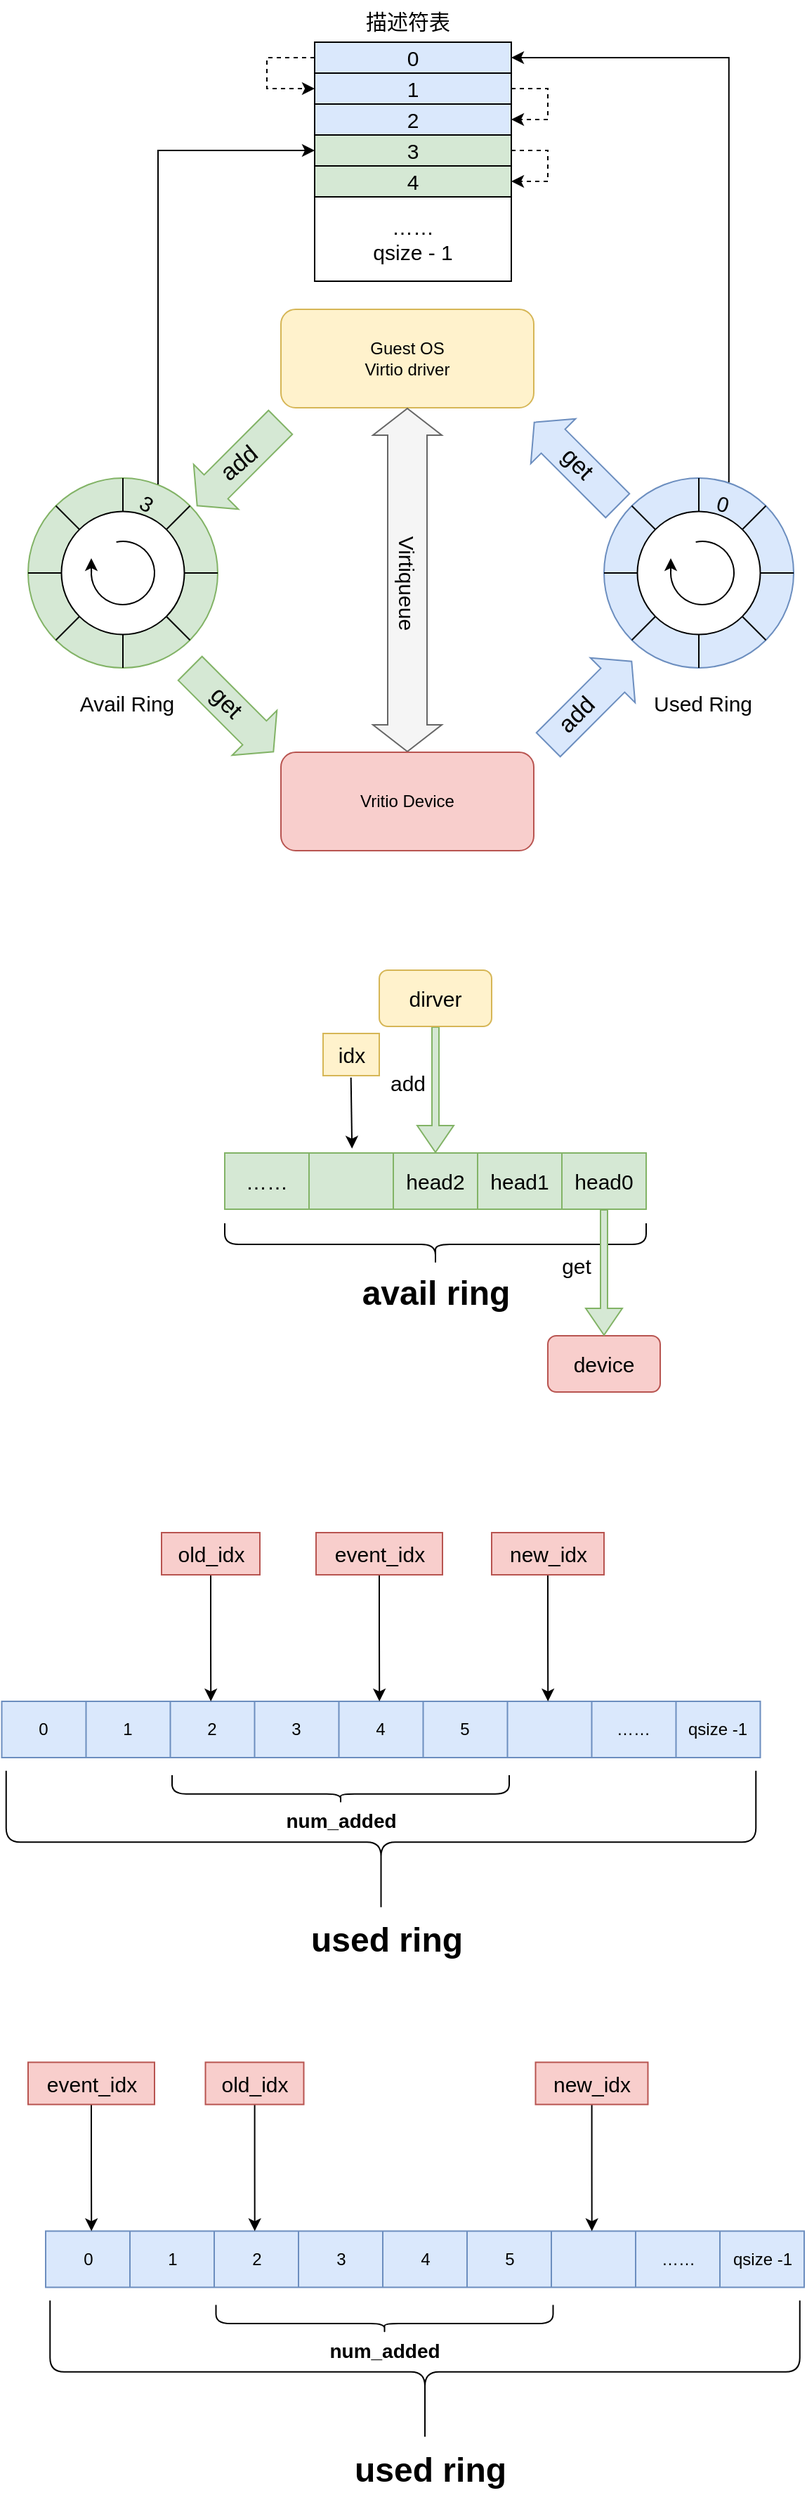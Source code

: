 <mxfile version="20.5.1" type="github">
  <diagram id="mLBqkB2ChwaHw_8gPhbc" name="第 1 页">
    <mxGraphModel dx="1078" dy="566" grid="1" gridSize="10" guides="1" tooltips="1" connect="1" arrows="1" fold="1" page="0" pageScale="1" pageWidth="827" pageHeight="1169" math="0" shadow="0">
      <root>
        <mxCell id="0" />
        <mxCell id="1" parent="0" />
        <mxCell id="fm5rg67f0QVLAu_p31AU-152" value="" style="shape=curlyBracket;whiteSpace=wrap;html=1;rounded=1;labelBackgroundColor=none;labelBorderColor=none;strokeColor=#000000;strokeWidth=1;fontSize=15;fontColor=default;fillColor=none;rotation=-90;size=0.5;" parent="1" vertex="1">
          <mxGeometry x="345" y="785" width="30" height="300" as="geometry" />
        </mxCell>
        <mxCell id="fm5rg67f0QVLAu_p31AU-139" value="" style="shape=flexArrow;endArrow=classic;html=1;rounded=0;fontSize=15;width=5;fillColor=#d5e8d4;strokeColor=#82b366;startArrow=none;exitX=0.5;exitY=1;exitDx=0;exitDy=0;" parent="1" source="fm5rg67f0QVLAu_p31AU-138" target="fm5rg67f0QVLAu_p31AU-132" edge="1">
          <mxGeometry width="50" height="50" relative="1" as="geometry">
            <mxPoint x="370" y="790" as="sourcePoint" />
            <mxPoint x="319.58" y="840" as="targetPoint" />
          </mxGeometry>
        </mxCell>
        <mxCell id="fm5rg67f0QVLAu_p31AU-147" value="add" style="edgeLabel;html=1;align=center;verticalAlign=middle;resizable=0;points=[];fontSize=15;fontColor=default;labelBackgroundColor=none;" parent="fm5rg67f0QVLAu_p31AU-139" vertex="1" connectable="0">
          <mxGeometry x="-0.205" y="5" relative="1" as="geometry">
            <mxPoint x="-25" y="4" as="offset" />
          </mxGeometry>
        </mxCell>
        <mxCell id="fm5rg67f0QVLAu_p31AU-2" value="Guest OS&lt;br&gt;Virtio driver" style="rounded=1;whiteSpace=wrap;html=1;fillColor=#fff2cc;strokeColor=#d6b656;" parent="1" vertex="1">
          <mxGeometry x="250" y="270" width="180" height="70" as="geometry" />
        </mxCell>
        <mxCell id="fm5rg67f0QVLAu_p31AU-3" value="" style="shape=flexArrow;endArrow=classic;startArrow=classic;html=1;rounded=0;entryX=0.5;entryY=1;entryDx=0;entryDy=0;width=28;fillColor=#f5f5f5;strokeColor=#666666;exitX=0.5;exitY=0;exitDx=0;exitDy=0;" parent="1" source="fm5rg67f0QVLAu_p31AU-4" target="fm5rg67f0QVLAu_p31AU-2" edge="1">
          <mxGeometry width="100" height="100" relative="1" as="geometry">
            <mxPoint x="340" y="580" as="sourcePoint" />
            <mxPoint x="340" y="360" as="targetPoint" />
          </mxGeometry>
        </mxCell>
        <mxCell id="fm5rg67f0QVLAu_p31AU-12" value="Virtiqueue" style="edgeLabel;html=1;align=center;verticalAlign=middle;resizable=0;points=[];fontSize=15;rotation=90;labelBackgroundColor=none;" parent="fm5rg67f0QVLAu_p31AU-3" vertex="1" connectable="0">
          <mxGeometry x="0.379" y="4" relative="1" as="geometry">
            <mxPoint x="4" y="48" as="offset" />
          </mxGeometry>
        </mxCell>
        <mxCell id="fm5rg67f0QVLAu_p31AU-4" value="Vritio Device" style="rounded=1;whiteSpace=wrap;html=1;fillColor=#f8cecc;strokeColor=#b85450;" parent="1" vertex="1">
          <mxGeometry x="250" y="585" width="180" height="70" as="geometry" />
        </mxCell>
        <mxCell id="fm5rg67f0QVLAu_p31AU-27" value="" style="ellipse;whiteSpace=wrap;html=1;aspect=fixed;fontSize=15;fillColor=#d5e8d4;strokeColor=#82b366;" parent="1" vertex="1">
          <mxGeometry x="70" y="390" width="135" height="135" as="geometry" />
        </mxCell>
        <mxCell id="fm5rg67f0QVLAu_p31AU-40" value="……&lt;br&gt;qsize - 1" style="rounded=0;whiteSpace=wrap;html=1;fontSize=15;" parent="1" vertex="1">
          <mxGeometry x="274" y="190" width="140" height="60" as="geometry" />
        </mxCell>
        <mxCell id="fm5rg67f0QVLAu_p31AU-41" value="描述符表" style="text;html=1;align=center;verticalAlign=middle;resizable=0;points=[];autosize=1;strokeColor=none;fillColor=none;fontSize=15;" parent="1" vertex="1">
          <mxGeometry x="300" y="50" width="80" height="30" as="geometry" />
        </mxCell>
        <mxCell id="fm5rg67f0QVLAu_p31AU-44" value="Avail Ring" style="text;html=1;align=center;verticalAlign=middle;resizable=0;points=[];autosize=1;strokeColor=none;fillColor=none;fontSize=15;" parent="1" vertex="1">
          <mxGeometry x="95" y="535" width="90" height="30" as="geometry" />
        </mxCell>
        <mxCell id="fm5rg67f0QVLAu_p31AU-47" value="Used Ring" style="text;html=1;align=center;verticalAlign=middle;resizable=0;points=[];autosize=1;strokeColor=none;fillColor=none;fontSize=15;" parent="1" vertex="1">
          <mxGeometry x="505" y="535" width="90" height="30" as="geometry" />
        </mxCell>
        <mxCell id="fm5rg67f0QVLAu_p31AU-48" value="" style="shape=flexArrow;endArrow=classic;html=1;rounded=0;fontSize=15;width=24;fillColor=#d5e8d4;strokeColor=#82b366;" parent="1" edge="1">
          <mxGeometry width="50" height="50" relative="1" as="geometry">
            <mxPoint x="250" y="350" as="sourcePoint" />
            <mxPoint x="190" y="410" as="targetPoint" />
          </mxGeometry>
        </mxCell>
        <mxCell id="fm5rg67f0QVLAu_p31AU-51" value="add" style="edgeLabel;html=1;align=center;verticalAlign=middle;resizable=0;points=[];fontSize=17;rotation=-40;labelBackgroundColor=none;" parent="fm5rg67f0QVLAu_p31AU-48" vertex="1" connectable="0">
          <mxGeometry x="-0.3" y="4" relative="1" as="geometry">
            <mxPoint x="-12" y="6" as="offset" />
          </mxGeometry>
        </mxCell>
        <mxCell id="fm5rg67f0QVLAu_p31AU-54" value="" style="shape=flexArrow;endArrow=classic;html=1;rounded=0;fontSize=15;width=24;fillColor=#dae8fc;strokeColor=#6c8ebf;" parent="1" edge="1">
          <mxGeometry width="50" height="50" relative="1" as="geometry">
            <mxPoint x="490" y="410" as="sourcePoint" />
            <mxPoint x="430" y="350" as="targetPoint" />
          </mxGeometry>
        </mxCell>
        <mxCell id="fm5rg67f0QVLAu_p31AU-61" value="get" style="edgeLabel;html=1;align=center;verticalAlign=middle;resizable=0;points=[];fontSize=17;rotation=45;labelBackgroundColor=none;" parent="fm5rg67f0QVLAu_p31AU-54" vertex="1" connectable="0">
          <mxGeometry x="-0.42" y="2" relative="1" as="geometry">
            <mxPoint x="-11" y="-14" as="offset" />
          </mxGeometry>
        </mxCell>
        <mxCell id="fm5rg67f0QVLAu_p31AU-56" value="" style="shape=flexArrow;endArrow=classic;html=1;rounded=0;fontSize=15;width=24;fillColor=#d5e8d4;strokeColor=#82b366;" parent="1" edge="1">
          <mxGeometry width="50" height="50" relative="1" as="geometry">
            <mxPoint x="185" y="525" as="sourcePoint" />
            <mxPoint x="245" y="585" as="targetPoint" />
          </mxGeometry>
        </mxCell>
        <mxCell id="fm5rg67f0QVLAu_p31AU-59" value="get" style="edgeLabel;html=1;align=center;verticalAlign=middle;resizable=0;points=[];fontSize=17;rotation=45;labelBackgroundColor=none;" parent="fm5rg67f0QVLAu_p31AU-56" vertex="1" connectable="0">
          <mxGeometry x="-0.094" y="3" relative="1" as="geometry">
            <mxPoint x="-4" as="offset" />
          </mxGeometry>
        </mxCell>
        <mxCell id="fm5rg67f0QVLAu_p31AU-57" value="" style="shape=flexArrow;endArrow=classic;html=1;rounded=0;fontSize=15;width=24;fillColor=#dae8fc;strokeColor=#6c8ebf;" parent="1" edge="1">
          <mxGeometry width="50" height="50" relative="1" as="geometry">
            <mxPoint x="440" y="580" as="sourcePoint" />
            <mxPoint x="500" y="520" as="targetPoint" />
          </mxGeometry>
        </mxCell>
        <mxCell id="fm5rg67f0QVLAu_p31AU-60" value="add" style="edgeLabel;html=1;align=center;verticalAlign=middle;resizable=0;points=[];fontSize=17;rotation=-45;labelBackgroundColor=none;" parent="fm5rg67f0QVLAu_p31AU-57" vertex="1" connectable="0">
          <mxGeometry x="-0.239" y="5" relative="1" as="geometry">
            <mxPoint x="1" y="6" as="offset" />
          </mxGeometry>
        </mxCell>
        <mxCell id="fm5rg67f0QVLAu_p31AU-64" value="" style="endArrow=none;html=1;rounded=0;fontSize=17;entryX=1;entryY=0;entryDx=0;entryDy=0;exitX=0;exitY=1;exitDx=0;exitDy=0;" parent="1" source="fm5rg67f0QVLAu_p31AU-27" target="fm5rg67f0QVLAu_p31AU-27" edge="1">
          <mxGeometry width="50" height="50" relative="1" as="geometry">
            <mxPoint x="110" y="480" as="sourcePoint" />
            <mxPoint x="160" y="430" as="targetPoint" />
          </mxGeometry>
        </mxCell>
        <mxCell id="fm5rg67f0QVLAu_p31AU-67" value="" style="endArrow=none;html=1;rounded=0;fontSize=17;entryX=0;entryY=0;entryDx=0;entryDy=0;exitX=1;exitY=1;exitDx=0;exitDy=0;" parent="1" edge="1">
          <mxGeometry width="50" height="50" relative="1" as="geometry">
            <mxPoint x="185.23" y="505.23" as="sourcePoint" />
            <mxPoint x="89.77" y="409.77" as="targetPoint" />
          </mxGeometry>
        </mxCell>
        <mxCell id="fm5rg67f0QVLAu_p31AU-68" value="" style="endArrow=none;html=1;rounded=0;fontSize=17;entryX=0.5;entryY=0;entryDx=0;entryDy=0;exitX=0.5;exitY=1;exitDx=0;exitDy=0;" parent="1" source="fm5rg67f0QVLAu_p31AU-27" target="fm5rg67f0QVLAu_p31AU-27" edge="1">
          <mxGeometry width="50" height="50" relative="1" as="geometry">
            <mxPoint x="195.23" y="515.23" as="sourcePoint" />
            <mxPoint x="99.77" y="419.77" as="targetPoint" />
          </mxGeometry>
        </mxCell>
        <mxCell id="fm5rg67f0QVLAu_p31AU-69" value="" style="endArrow=none;html=1;rounded=0;fontSize=17;entryX=0;entryY=0.5;entryDx=0;entryDy=0;exitX=1;exitY=0.5;exitDx=0;exitDy=0;" parent="1" source="fm5rg67f0QVLAu_p31AU-27" target="fm5rg67f0QVLAu_p31AU-27" edge="1">
          <mxGeometry width="50" height="50" relative="1" as="geometry">
            <mxPoint x="205.23" y="525.23" as="sourcePoint" />
            <mxPoint x="109.77" y="429.77" as="targetPoint" />
          </mxGeometry>
        </mxCell>
        <mxCell id="fm5rg67f0QVLAu_p31AU-42" value="" style="ellipse;whiteSpace=wrap;html=1;aspect=fixed;fontSize=15;fillColor=#FFFFFF;" parent="1" vertex="1">
          <mxGeometry x="93.75" y="413.75" width="87.5" height="87.5" as="geometry" />
        </mxCell>
        <mxCell id="fm5rg67f0QVLAu_p31AU-78" value="" style="ellipse;whiteSpace=wrap;html=1;aspect=fixed;fontSize=15;fillColor=#dae8fc;strokeColor=#6c8ebf;" parent="1" vertex="1">
          <mxGeometry x="480" y="390" width="135" height="135" as="geometry" />
        </mxCell>
        <mxCell id="fm5rg67f0QVLAu_p31AU-79" value="" style="endArrow=none;html=1;rounded=0;fontSize=17;entryX=1;entryY=0;entryDx=0;entryDy=0;exitX=0;exitY=1;exitDx=0;exitDy=0;" parent="1" source="fm5rg67f0QVLAu_p31AU-78" target="fm5rg67f0QVLAu_p31AU-78" edge="1">
          <mxGeometry width="50" height="50" relative="1" as="geometry">
            <mxPoint x="520" y="480" as="sourcePoint" />
            <mxPoint x="570" y="430" as="targetPoint" />
          </mxGeometry>
        </mxCell>
        <mxCell id="fm5rg67f0QVLAu_p31AU-80" value="" style="endArrow=none;html=1;rounded=0;fontSize=17;entryX=0;entryY=0;entryDx=0;entryDy=0;exitX=1;exitY=1;exitDx=0;exitDy=0;" parent="1" edge="1">
          <mxGeometry width="50" height="50" relative="1" as="geometry">
            <mxPoint x="595.23" y="505.23" as="sourcePoint" />
            <mxPoint x="499.77" y="409.77" as="targetPoint" />
          </mxGeometry>
        </mxCell>
        <mxCell id="fm5rg67f0QVLAu_p31AU-81" value="" style="endArrow=none;html=1;rounded=0;fontSize=17;entryX=0.5;entryY=0;entryDx=0;entryDy=0;exitX=0.5;exitY=1;exitDx=0;exitDy=0;" parent="1" source="fm5rg67f0QVLAu_p31AU-78" target="fm5rg67f0QVLAu_p31AU-78" edge="1">
          <mxGeometry width="50" height="50" relative="1" as="geometry">
            <mxPoint x="605.23" y="515.23" as="sourcePoint" />
            <mxPoint x="509.77" y="419.77" as="targetPoint" />
          </mxGeometry>
        </mxCell>
        <mxCell id="fm5rg67f0QVLAu_p31AU-82" value="" style="endArrow=none;html=1;rounded=0;fontSize=17;entryX=0;entryY=0.5;entryDx=0;entryDy=0;exitX=1;exitY=0.5;exitDx=0;exitDy=0;" parent="1" source="fm5rg67f0QVLAu_p31AU-78" target="fm5rg67f0QVLAu_p31AU-78" edge="1">
          <mxGeometry width="50" height="50" relative="1" as="geometry">
            <mxPoint x="615.23" y="525.23" as="sourcePoint" />
            <mxPoint x="519.77" y="429.77" as="targetPoint" />
          </mxGeometry>
        </mxCell>
        <mxCell id="fm5rg67f0QVLAu_p31AU-83" value="" style="ellipse;whiteSpace=wrap;html=1;aspect=fixed;fontSize=15;fillColor=#FFFFFF;" parent="1" vertex="1">
          <mxGeometry x="512.5" y="422.5" width="70" height="70" as="geometry" />
        </mxCell>
        <mxCell id="fm5rg67f0QVLAu_p31AU-88" style="edgeStyle=orthogonalEdgeStyle;rounded=0;orthogonalLoop=1;jettySize=auto;html=1;exitX=0.5;exitY=0;exitDx=0;exitDy=0;entryX=0;entryY=0.5;entryDx=0;entryDy=0;strokeColor=#000000;fontSize=15;" parent="1" source="fm5rg67f0QVLAu_p31AU-84" target="fm5rg67f0QVLAu_p31AU-36" edge="1">
          <mxGeometry relative="1" as="geometry" />
        </mxCell>
        <mxCell id="fm5rg67f0QVLAu_p31AU-84" value="3" style="text;html=1;strokeColor=none;fillColor=none;align=center;verticalAlign=middle;whiteSpace=wrap;rounded=0;strokeWidth=2;fontSize=15;rotation=30;" parent="1" vertex="1">
          <mxGeometry x="125" y="392.5" width="60" height="30" as="geometry" />
        </mxCell>
        <mxCell id="fm5rg67f0QVLAu_p31AU-90" style="edgeStyle=orthogonalEdgeStyle;rounded=0;orthogonalLoop=1;jettySize=auto;html=1;exitX=0.5;exitY=0;exitDx=0;exitDy=0;entryX=1;entryY=0.5;entryDx=0;entryDy=0;strokeColor=#000000;fontSize=15;" parent="1" source="fm5rg67f0QVLAu_p31AU-89" target="fm5rg67f0QVLAu_p31AU-30" edge="1">
          <mxGeometry relative="1" as="geometry" />
        </mxCell>
        <mxCell id="fm5rg67f0QVLAu_p31AU-89" value="0" style="text;html=1;strokeColor=none;fillColor=none;align=center;verticalAlign=middle;whiteSpace=wrap;rounded=0;strokeWidth=2;fontSize=15;rotation=15;" parent="1" vertex="1">
          <mxGeometry x="535" y="392.5" width="60" height="30" as="geometry" />
        </mxCell>
        <mxCell id="fm5rg67f0QVLAu_p31AU-29" value="" style="shape=table;startSize=0;container=1;collapsible=0;childLayout=tableLayout;fontSize=15;" parent="1" vertex="1">
          <mxGeometry x="274" y="80" width="140" height="110" as="geometry" />
        </mxCell>
        <mxCell id="fm5rg67f0QVLAu_p31AU-30" value="" style="shape=tableRow;horizontal=0;startSize=0;swimlaneHead=0;swimlaneBody=0;top=0;left=0;bottom=0;right=0;collapsible=0;dropTarget=0;fillColor=none;points=[[0,0.5],[1,0.5]];portConstraint=eastwest;fontSize=15;" parent="fm5rg67f0QVLAu_p31AU-29" vertex="1">
          <mxGeometry width="140" height="22" as="geometry" />
        </mxCell>
        <mxCell id="fm5rg67f0QVLAu_p31AU-31" value="0" style="shape=partialRectangle;html=1;whiteSpace=wrap;connectable=0;overflow=hidden;fillColor=#dae8fc;top=0;left=0;bottom=0;right=0;pointerEvents=1;fontSize=15;strokeColor=#6c8ebf;" parent="fm5rg67f0QVLAu_p31AU-30" vertex="1">
          <mxGeometry width="140" height="22" as="geometry">
            <mxRectangle width="140" height="22" as="alternateBounds" />
          </mxGeometry>
        </mxCell>
        <mxCell id="fm5rg67f0QVLAu_p31AU-32" value="" style="shape=tableRow;horizontal=0;startSize=0;swimlaneHead=0;swimlaneBody=0;top=0;left=0;bottom=0;right=0;collapsible=0;dropTarget=0;fillColor=none;points=[[0,0.5],[1,0.5]];portConstraint=eastwest;fontSize=15;" parent="fm5rg67f0QVLAu_p31AU-29" vertex="1">
          <mxGeometry y="22" width="140" height="22" as="geometry" />
        </mxCell>
        <mxCell id="fm5rg67f0QVLAu_p31AU-33" value="1" style="shape=partialRectangle;html=1;whiteSpace=wrap;connectable=0;overflow=hidden;fillColor=#dae8fc;top=0;left=0;bottom=0;right=0;pointerEvents=1;fontSize=15;strokeColor=#6c8ebf;" parent="fm5rg67f0QVLAu_p31AU-32" vertex="1">
          <mxGeometry width="140" height="22" as="geometry">
            <mxRectangle width="140" height="22" as="alternateBounds" />
          </mxGeometry>
        </mxCell>
        <mxCell id="fm5rg67f0QVLAu_p31AU-34" value="" style="shape=tableRow;horizontal=0;startSize=0;swimlaneHead=0;swimlaneBody=0;top=0;left=0;bottom=0;right=0;collapsible=0;dropTarget=0;fillColor=none;points=[[0,0.5],[1,0.5]];portConstraint=eastwest;fontSize=15;" parent="fm5rg67f0QVLAu_p31AU-29" vertex="1">
          <mxGeometry y="44" width="140" height="22" as="geometry" />
        </mxCell>
        <mxCell id="fm5rg67f0QVLAu_p31AU-35" value="2" style="shape=partialRectangle;html=1;whiteSpace=wrap;connectable=0;overflow=hidden;fillColor=#dae8fc;top=0;left=0;bottom=0;right=0;pointerEvents=1;fontSize=15;strokeColor=#6c8ebf;" parent="fm5rg67f0QVLAu_p31AU-34" vertex="1">
          <mxGeometry width="140" height="22" as="geometry">
            <mxRectangle width="140" height="22" as="alternateBounds" />
          </mxGeometry>
        </mxCell>
        <mxCell id="fm5rg67f0QVLAu_p31AU-36" value="" style="shape=tableRow;horizontal=0;startSize=0;swimlaneHead=0;swimlaneBody=0;top=0;left=0;bottom=0;right=0;collapsible=0;dropTarget=0;fillColor=none;points=[[0,0.5],[1,0.5]];portConstraint=eastwest;fontSize=15;" parent="fm5rg67f0QVLAu_p31AU-29" vertex="1">
          <mxGeometry y="66" width="140" height="22" as="geometry" />
        </mxCell>
        <mxCell id="fm5rg67f0QVLAu_p31AU-37" value="3" style="shape=partialRectangle;html=1;whiteSpace=wrap;connectable=0;overflow=hidden;fillColor=#d5e8d4;top=0;left=0;bottom=0;right=0;pointerEvents=1;fontSize=15;strokeColor=#82b366;" parent="fm5rg67f0QVLAu_p31AU-36" vertex="1">
          <mxGeometry width="140" height="22" as="geometry">
            <mxRectangle width="140" height="22" as="alternateBounds" />
          </mxGeometry>
        </mxCell>
        <mxCell id="fm5rg67f0QVLAu_p31AU-38" value="" style="shape=tableRow;horizontal=0;startSize=0;swimlaneHead=0;swimlaneBody=0;top=0;left=0;bottom=0;right=0;collapsible=0;dropTarget=0;fillColor=none;points=[[0,0.5],[1,0.5]];portConstraint=eastwest;fontSize=15;" parent="fm5rg67f0QVLAu_p31AU-29" vertex="1">
          <mxGeometry y="88" width="140" height="22" as="geometry" />
        </mxCell>
        <mxCell id="fm5rg67f0QVLAu_p31AU-39" value="4" style="shape=partialRectangle;html=1;whiteSpace=wrap;connectable=0;overflow=hidden;fillColor=#d5e8d4;top=0;left=0;bottom=0;right=0;pointerEvents=1;fontSize=15;strokeColor=#82b366;" parent="fm5rg67f0QVLAu_p31AU-38" vertex="1">
          <mxGeometry width="140" height="22" as="geometry">
            <mxRectangle width="140" height="22" as="alternateBounds" />
          </mxGeometry>
        </mxCell>
        <mxCell id="fm5rg67f0QVLAu_p31AU-93" value="" style="shape=table;startSize=0;container=1;collapsible=0;childLayout=tableLayout;strokeColor=#000000;strokeWidth=1;fontSize=15;fillColor=none;" parent="1" vertex="1">
          <mxGeometry x="274" y="80" width="140" height="110" as="geometry" />
        </mxCell>
        <mxCell id="fm5rg67f0QVLAu_p31AU-94" value="" style="shape=tableRow;horizontal=0;startSize=0;swimlaneHead=0;swimlaneBody=0;top=0;left=0;bottom=0;right=0;collapsible=0;dropTarget=0;fillColor=none;points=[[0,0.5],[1,0.5]];portConstraint=eastwest;strokeColor=#000000;strokeWidth=2;fontSize=15;" parent="fm5rg67f0QVLAu_p31AU-93" vertex="1">
          <mxGeometry width="140" height="22" as="geometry" />
        </mxCell>
        <mxCell id="fm5rg67f0QVLAu_p31AU-95" value="" style="shape=partialRectangle;html=1;whiteSpace=wrap;connectable=0;overflow=hidden;fillColor=none;top=0;left=0;bottom=0;right=0;pointerEvents=1;strokeColor=#000000;strokeWidth=2;fontSize=15;" parent="fm5rg67f0QVLAu_p31AU-94" vertex="1">
          <mxGeometry width="140" height="22" as="geometry">
            <mxRectangle width="140" height="22" as="alternateBounds" />
          </mxGeometry>
        </mxCell>
        <mxCell id="JFXo3j0JxizYPf4H1YMC-53" style="edgeStyle=orthogonalEdgeStyle;rounded=0;orthogonalLoop=1;jettySize=auto;html=1;exitX=1;exitY=0.5;exitDx=0;exitDy=0;entryX=1;entryY=0.5;entryDx=0;entryDy=0;fontSize=14;fontColor=#000000;dashed=1;" parent="fm5rg67f0QVLAu_p31AU-93" source="fm5rg67f0QVLAu_p31AU-96" target="fm5rg67f0QVLAu_p31AU-98" edge="1">
          <mxGeometry relative="1" as="geometry">
            <Array as="points">
              <mxPoint x="166" y="33" />
              <mxPoint x="166" y="55" />
            </Array>
          </mxGeometry>
        </mxCell>
        <mxCell id="fm5rg67f0QVLAu_p31AU-96" value="" style="shape=tableRow;horizontal=0;startSize=0;swimlaneHead=0;swimlaneBody=0;top=0;left=0;bottom=0;right=0;collapsible=0;dropTarget=0;fillColor=none;points=[[0,0.5],[1,0.5]];portConstraint=eastwest;strokeColor=#000000;strokeWidth=2;fontSize=15;" parent="fm5rg67f0QVLAu_p31AU-93" vertex="1">
          <mxGeometry y="22" width="140" height="22" as="geometry" />
        </mxCell>
        <mxCell id="fm5rg67f0QVLAu_p31AU-97" value="" style="shape=partialRectangle;html=1;whiteSpace=wrap;connectable=0;overflow=hidden;fillColor=none;top=0;left=0;bottom=0;right=0;pointerEvents=1;strokeColor=#000000;strokeWidth=2;fontSize=15;" parent="fm5rg67f0QVLAu_p31AU-96" vertex="1">
          <mxGeometry width="140" height="22" as="geometry">
            <mxRectangle width="140" height="22" as="alternateBounds" />
          </mxGeometry>
        </mxCell>
        <mxCell id="fm5rg67f0QVLAu_p31AU-98" value="" style="shape=tableRow;horizontal=0;startSize=0;swimlaneHead=0;swimlaneBody=0;top=0;left=0;bottom=0;right=0;collapsible=0;dropTarget=0;fillColor=none;points=[[0,0.5],[1,0.5]];portConstraint=eastwest;strokeColor=#000000;strokeWidth=2;fontSize=15;" parent="fm5rg67f0QVLAu_p31AU-93" vertex="1">
          <mxGeometry y="44" width="140" height="22" as="geometry" />
        </mxCell>
        <mxCell id="fm5rg67f0QVLAu_p31AU-99" value="" style="shape=partialRectangle;html=1;whiteSpace=wrap;connectable=0;overflow=hidden;fillColor=none;top=0;left=0;bottom=0;right=0;pointerEvents=1;strokeColor=#000000;strokeWidth=2;fontSize=15;" parent="fm5rg67f0QVLAu_p31AU-98" vertex="1">
          <mxGeometry width="140" height="22" as="geometry">
            <mxRectangle width="140" height="22" as="alternateBounds" />
          </mxGeometry>
        </mxCell>
        <mxCell id="JFXo3j0JxizYPf4H1YMC-55" style="edgeStyle=orthogonalEdgeStyle;rounded=0;orthogonalLoop=1;jettySize=auto;html=1;exitX=1;exitY=0.5;exitDx=0;exitDy=0;dashed=1;fontSize=14;fontColor=#000000;" parent="fm5rg67f0QVLAu_p31AU-93" source="fm5rg67f0QVLAu_p31AU-100" target="fm5rg67f0QVLAu_p31AU-102" edge="1">
          <mxGeometry relative="1" as="geometry">
            <Array as="points">
              <mxPoint x="166" y="77" />
              <mxPoint x="166" y="99" />
            </Array>
          </mxGeometry>
        </mxCell>
        <mxCell id="fm5rg67f0QVLAu_p31AU-100" value="" style="shape=tableRow;horizontal=0;startSize=0;swimlaneHead=0;swimlaneBody=0;top=0;left=0;bottom=0;right=0;collapsible=0;dropTarget=0;fillColor=none;points=[[0,0.5],[1,0.5]];portConstraint=eastwest;strokeColor=#000000;strokeWidth=2;fontSize=15;" parent="fm5rg67f0QVLAu_p31AU-93" vertex="1">
          <mxGeometry y="66" width="140" height="22" as="geometry" />
        </mxCell>
        <mxCell id="fm5rg67f0QVLAu_p31AU-101" value="" style="shape=partialRectangle;html=1;whiteSpace=wrap;connectable=0;overflow=hidden;fillColor=none;top=0;left=0;bottom=0;right=0;pointerEvents=1;strokeColor=#000000;strokeWidth=2;fontSize=15;" parent="fm5rg67f0QVLAu_p31AU-100" vertex="1">
          <mxGeometry width="140" height="22" as="geometry">
            <mxRectangle width="140" height="22" as="alternateBounds" />
          </mxGeometry>
        </mxCell>
        <mxCell id="fm5rg67f0QVLAu_p31AU-102" value="" style="shape=tableRow;horizontal=0;startSize=0;swimlaneHead=0;swimlaneBody=0;top=0;left=0;bottom=0;right=0;collapsible=0;dropTarget=0;fillColor=none;points=[[0,0.5],[1,0.5]];portConstraint=eastwest;strokeColor=#000000;strokeWidth=2;fontSize=15;" parent="fm5rg67f0QVLAu_p31AU-93" vertex="1">
          <mxGeometry y="88" width="140" height="22" as="geometry" />
        </mxCell>
        <mxCell id="fm5rg67f0QVLAu_p31AU-103" value="" style="shape=partialRectangle;html=1;whiteSpace=wrap;connectable=0;overflow=hidden;fillColor=none;top=0;left=0;bottom=0;right=0;pointerEvents=1;strokeColor=#000000;strokeWidth=2;fontSize=15;" parent="fm5rg67f0QVLAu_p31AU-102" vertex="1">
          <mxGeometry width="140" height="22" as="geometry">
            <mxRectangle width="140" height="22" as="alternateBounds" />
          </mxGeometry>
        </mxCell>
        <mxCell id="JFXo3j0JxizYPf4H1YMC-52" style="edgeStyle=orthogonalEdgeStyle;rounded=0;orthogonalLoop=1;jettySize=auto;html=1;exitX=0;exitY=0.5;exitDx=0;exitDy=0;fontSize=14;fontColor=#000000;entryX=0;entryY=0.5;entryDx=0;entryDy=0;dashed=1;" parent="fm5rg67f0QVLAu_p31AU-93" source="fm5rg67f0QVLAu_p31AU-94" target="fm5rg67f0QVLAu_p31AU-96" edge="1">
          <mxGeometry relative="1" as="geometry">
            <mxPoint x="-44" y="40" as="targetPoint" />
            <Array as="points">
              <mxPoint x="-34" y="11" />
              <mxPoint x="-34" y="33" />
            </Array>
          </mxGeometry>
        </mxCell>
        <mxCell id="fm5rg67f0QVLAu_p31AU-121" value="" style="ellipse;whiteSpace=wrap;html=1;aspect=fixed;fontSize=15;fillColor=#FFFFFF;" parent="1" vertex="1">
          <mxGeometry x="503.75" y="413.75" width="87.5" height="87.5" as="geometry" />
        </mxCell>
        <mxCell id="fm5rg67f0QVLAu_p31AU-123" value="" style="verticalLabelPosition=bottom;verticalAlign=top;html=1;shape=mxgraph.basic.arc;startAngle=0.3;endAngle=0.1;labelBackgroundColor=none;strokeColor=#000000;strokeWidth=1;fontSize=15;fillColor=none;direction=west;rotation=60;" parent="1" vertex="1">
          <mxGeometry x="115" y="435" width="45" height="45" as="geometry" />
        </mxCell>
        <mxCell id="fm5rg67f0QVLAu_p31AU-125" value="" style="edgeStyle=elbowEdgeStyle;elbow=vertical;endArrow=classic;html=1;rounded=0;strokeColor=#000000;fontSize=15;" parent="1" edge="1">
          <mxGeometry width="50" height="50" relative="1" as="geometry">
            <mxPoint x="115" y="457" as="sourcePoint" />
            <mxPoint x="115" y="447" as="targetPoint" />
            <Array as="points" />
          </mxGeometry>
        </mxCell>
        <mxCell id="fm5rg67f0QVLAu_p31AU-129" value="" style="verticalLabelPosition=bottom;verticalAlign=top;html=1;shape=mxgraph.basic.arc;startAngle=0.3;endAngle=0.1;labelBackgroundColor=none;strokeColor=#000000;strokeWidth=1;fontSize=15;fillColor=none;direction=west;rotation=60;" parent="1" vertex="1">
          <mxGeometry x="527.5" y="435" width="45" height="45" as="geometry" />
        </mxCell>
        <mxCell id="fm5rg67f0QVLAu_p31AU-130" value="" style="edgeStyle=elbowEdgeStyle;elbow=vertical;endArrow=classic;html=1;rounded=0;strokeColor=#000000;fontSize=15;" parent="1" edge="1">
          <mxGeometry width="50" height="50" relative="1" as="geometry">
            <mxPoint x="527.5" y="457" as="sourcePoint" />
            <mxPoint x="527.5" y="447" as="targetPoint" />
            <Array as="points" />
          </mxGeometry>
        </mxCell>
        <mxCell id="fm5rg67f0QVLAu_p31AU-131" value="" style="shape=table;startSize=0;container=1;collapsible=0;childLayout=tableLayout;labelBackgroundColor=none;strokeColor=#82b366;strokeWidth=1;fontSize=15;fillColor=#d5e8d4;" parent="1" vertex="1">
          <mxGeometry x="210" y="870" width="300" height="40" as="geometry" />
        </mxCell>
        <mxCell id="fm5rg67f0QVLAu_p31AU-132" value="" style="shape=tableRow;horizontal=0;startSize=0;swimlaneHead=0;swimlaneBody=0;top=0;left=0;bottom=0;right=0;collapsible=0;dropTarget=0;fillColor=none;points=[[0,0.5],[1,0.5]];portConstraint=eastwest;labelBackgroundColor=none;strokeColor=#000000;strokeWidth=1;fontSize=15;" parent="fm5rg67f0QVLAu_p31AU-131" vertex="1">
          <mxGeometry width="300" height="40" as="geometry" />
        </mxCell>
        <mxCell id="fm5rg67f0QVLAu_p31AU-133" value="……" style="shape=partialRectangle;html=1;whiteSpace=wrap;connectable=0;overflow=hidden;fillColor=none;top=0;left=0;bottom=0;right=0;pointerEvents=1;labelBackgroundColor=none;strokeColor=#000000;strokeWidth=1;fontSize=15;" parent="fm5rg67f0QVLAu_p31AU-132" vertex="1">
          <mxGeometry width="60" height="40" as="geometry">
            <mxRectangle width="60" height="40" as="alternateBounds" />
          </mxGeometry>
        </mxCell>
        <mxCell id="fm5rg67f0QVLAu_p31AU-134" value="" style="shape=partialRectangle;html=1;whiteSpace=wrap;connectable=0;overflow=hidden;fillColor=none;top=0;left=0;bottom=0;right=0;pointerEvents=1;labelBackgroundColor=none;strokeColor=#000000;strokeWidth=1;fontSize=15;" parent="fm5rg67f0QVLAu_p31AU-132" vertex="1">
          <mxGeometry x="60" width="60" height="40" as="geometry">
            <mxRectangle width="60" height="40" as="alternateBounds" />
          </mxGeometry>
        </mxCell>
        <mxCell id="fm5rg67f0QVLAu_p31AU-135" value="head2" style="shape=partialRectangle;html=1;whiteSpace=wrap;connectable=0;overflow=hidden;fillColor=none;top=0;left=0;bottom=0;right=0;pointerEvents=1;labelBackgroundColor=none;strokeColor=#000000;strokeWidth=1;fontSize=15;" parent="fm5rg67f0QVLAu_p31AU-132" vertex="1">
          <mxGeometry x="120" width="60" height="40" as="geometry">
            <mxRectangle width="60" height="40" as="alternateBounds" />
          </mxGeometry>
        </mxCell>
        <mxCell id="fm5rg67f0QVLAu_p31AU-136" value="head1" style="shape=partialRectangle;html=1;whiteSpace=wrap;connectable=0;overflow=hidden;fillColor=none;top=0;left=0;bottom=0;right=0;pointerEvents=1;labelBackgroundColor=none;strokeColor=#000000;strokeWidth=1;fontSize=15;" parent="fm5rg67f0QVLAu_p31AU-132" vertex="1">
          <mxGeometry x="180" width="60" height="40" as="geometry">
            <mxRectangle width="60" height="40" as="alternateBounds" />
          </mxGeometry>
        </mxCell>
        <mxCell id="fm5rg67f0QVLAu_p31AU-137" value="head0" style="shape=partialRectangle;html=1;whiteSpace=wrap;connectable=0;overflow=hidden;fillColor=none;top=0;left=0;bottom=0;right=0;pointerEvents=1;labelBackgroundColor=none;strokeColor=#000000;strokeWidth=1;fontSize=15;" parent="fm5rg67f0QVLAu_p31AU-132" vertex="1">
          <mxGeometry x="240" width="60" height="40" as="geometry">
            <mxRectangle width="60" height="40" as="alternateBounds" />
          </mxGeometry>
        </mxCell>
        <mxCell id="fm5rg67f0QVLAu_p31AU-138" value="dirver" style="rounded=1;whiteSpace=wrap;html=1;labelBackgroundColor=none;strokeColor=#d6b656;strokeWidth=1;fontSize=15;fillColor=#fff2cc;" parent="1" vertex="1">
          <mxGeometry x="320" y="740" width="80" height="40" as="geometry" />
        </mxCell>
        <mxCell id="fm5rg67f0QVLAu_p31AU-148" value="device" style="rounded=1;whiteSpace=wrap;html=1;labelBackgroundColor=none;strokeColor=#b85450;strokeWidth=1;fontSize=15;fillColor=#f8cecc;" parent="1" vertex="1">
          <mxGeometry x="440" y="1000" width="80" height="40" as="geometry" />
        </mxCell>
        <mxCell id="fm5rg67f0QVLAu_p31AU-151" value="avail ring" style="text;strokeColor=none;fillColor=none;html=1;fontSize=24;fontStyle=1;verticalAlign=middle;align=center;labelBackgroundColor=none;labelBorderColor=none;strokeWidth=1;fontColor=default;" parent="1" vertex="1">
          <mxGeometry x="310" y="950" width="100" height="40" as="geometry" />
        </mxCell>
        <mxCell id="fm5rg67f0QVLAu_p31AU-153" value="" style="shape=flexArrow;endArrow=classic;html=1;rounded=0;fontSize=15;width=5;fillColor=#d5e8d4;strokeColor=#82b366;startArrow=none;exitX=0.5;exitY=1;exitDx=0;exitDy=0;" parent="1" edge="1">
          <mxGeometry width="50" height="50" relative="1" as="geometry">
            <mxPoint x="480" y="910" as="sourcePoint" />
            <mxPoint x="480" y="1000" as="targetPoint" />
          </mxGeometry>
        </mxCell>
        <mxCell id="fm5rg67f0QVLAu_p31AU-154" value="get" style="edgeLabel;html=1;align=center;verticalAlign=middle;resizable=0;points=[];fontSize=15;fontColor=default;labelBackgroundColor=none;" parent="fm5rg67f0QVLAu_p31AU-153" vertex="1" connectable="0">
          <mxGeometry x="-0.205" y="5" relative="1" as="geometry">
            <mxPoint x="-25" y="4" as="offset" />
          </mxGeometry>
        </mxCell>
        <mxCell id="fm5rg67f0QVLAu_p31AU-158" value="idx" style="text;html=1;align=center;verticalAlign=middle;resizable=0;points=[];autosize=1;strokeColor=#d6b656;fillColor=#fff2cc;fontSize=15;labelBackgroundColor=none;labelBorderColor=none;strokeWidth=1;" parent="1" vertex="1">
          <mxGeometry x="280" y="785" width="40" height="30" as="geometry" />
        </mxCell>
        <mxCell id="fm5rg67f0QVLAu_p31AU-159" value="" style="endArrow=classic;html=1;rounded=0;strokeColor=#000000;fontSize=15;fontColor=default;exitX=0.496;exitY=1.046;exitDx=0;exitDy=0;exitPerimeter=0;entryX=0.302;entryY=-0.079;entryDx=0;entryDy=0;entryPerimeter=0;" parent="1" source="fm5rg67f0QVLAu_p31AU-158" target="fm5rg67f0QVLAu_p31AU-132" edge="1">
          <mxGeometry width="50" height="50" relative="1" as="geometry">
            <mxPoint x="440" y="850" as="sourcePoint" />
            <mxPoint x="490" y="800" as="targetPoint" />
          </mxGeometry>
        </mxCell>
        <mxCell id="JFXo3j0JxizYPf4H1YMC-1" value="" style="shape=table;startSize=0;container=1;collapsible=0;childLayout=tableLayout;fillColor=#dae8fc;strokeColor=#6c8ebf;" parent="1" vertex="1">
          <mxGeometry x="51.25" y="1260" width="540" height="40" as="geometry" />
        </mxCell>
        <mxCell id="JFXo3j0JxizYPf4H1YMC-2" value="" style="shape=tableRow;horizontal=0;startSize=0;swimlaneHead=0;swimlaneBody=0;top=0;left=0;bottom=0;right=0;collapsible=0;dropTarget=0;fillColor=none;points=[[0,0.5],[1,0.5]];portConstraint=eastwest;" parent="JFXo3j0JxizYPf4H1YMC-1" vertex="1">
          <mxGeometry width="540" height="40" as="geometry" />
        </mxCell>
        <mxCell id="JFXo3j0JxizYPf4H1YMC-3" value="0" style="shape=partialRectangle;html=1;whiteSpace=wrap;connectable=0;overflow=hidden;fillColor=none;top=0;left=0;bottom=0;right=0;pointerEvents=1;" parent="JFXo3j0JxizYPf4H1YMC-2" vertex="1">
          <mxGeometry width="60" height="40" as="geometry">
            <mxRectangle width="60" height="40" as="alternateBounds" />
          </mxGeometry>
        </mxCell>
        <mxCell id="JFXo3j0JxizYPf4H1YMC-4" value="1" style="shape=partialRectangle;html=1;whiteSpace=wrap;connectable=0;overflow=hidden;fillColor=none;top=0;left=0;bottom=0;right=0;pointerEvents=1;" parent="JFXo3j0JxizYPf4H1YMC-2" vertex="1">
          <mxGeometry x="60" width="60" height="40" as="geometry">
            <mxRectangle width="60" height="40" as="alternateBounds" />
          </mxGeometry>
        </mxCell>
        <mxCell id="JFXo3j0JxizYPf4H1YMC-5" value="2" style="shape=partialRectangle;html=1;whiteSpace=wrap;connectable=0;overflow=hidden;fillColor=none;top=0;left=0;bottom=0;right=0;pointerEvents=1;" parent="JFXo3j0JxizYPf4H1YMC-2" vertex="1">
          <mxGeometry x="120" width="60" height="40" as="geometry">
            <mxRectangle width="60" height="40" as="alternateBounds" />
          </mxGeometry>
        </mxCell>
        <mxCell id="JFXo3j0JxizYPf4H1YMC-6" value="3" style="shape=partialRectangle;html=1;whiteSpace=wrap;connectable=0;overflow=hidden;fillColor=none;top=0;left=0;bottom=0;right=0;pointerEvents=1;" parent="JFXo3j0JxizYPf4H1YMC-2" vertex="1">
          <mxGeometry x="180" width="60" height="40" as="geometry">
            <mxRectangle width="60" height="40" as="alternateBounds" />
          </mxGeometry>
        </mxCell>
        <mxCell id="JFXo3j0JxizYPf4H1YMC-7" value="4" style="shape=partialRectangle;html=1;whiteSpace=wrap;connectable=0;overflow=hidden;fillColor=none;top=0;left=0;bottom=0;right=0;pointerEvents=1;" parent="JFXo3j0JxizYPf4H1YMC-2" vertex="1">
          <mxGeometry x="240" width="60" height="40" as="geometry">
            <mxRectangle width="60" height="40" as="alternateBounds" />
          </mxGeometry>
        </mxCell>
        <mxCell id="JFXo3j0JxizYPf4H1YMC-8" value="5" style="shape=partialRectangle;html=1;whiteSpace=wrap;connectable=0;overflow=hidden;fillColor=none;top=0;left=0;bottom=0;right=0;pointerEvents=1;" parent="JFXo3j0JxizYPf4H1YMC-2" vertex="1">
          <mxGeometry x="300" width="60" height="40" as="geometry">
            <mxRectangle width="60" height="40" as="alternateBounds" />
          </mxGeometry>
        </mxCell>
        <mxCell id="JFXo3j0JxizYPf4H1YMC-9" value="" style="shape=partialRectangle;html=1;whiteSpace=wrap;connectable=0;overflow=hidden;fillColor=none;top=0;left=0;bottom=0;right=0;pointerEvents=1;" parent="JFXo3j0JxizYPf4H1YMC-2" vertex="1">
          <mxGeometry x="360" width="60" height="40" as="geometry">
            <mxRectangle width="60" height="40" as="alternateBounds" />
          </mxGeometry>
        </mxCell>
        <mxCell id="JFXo3j0JxizYPf4H1YMC-10" value="……" style="shape=partialRectangle;html=1;whiteSpace=wrap;connectable=0;overflow=hidden;fillColor=none;top=0;left=0;bottom=0;right=0;pointerEvents=1;" parent="JFXo3j0JxizYPf4H1YMC-2" vertex="1">
          <mxGeometry x="420" width="60" height="40" as="geometry">
            <mxRectangle width="60" height="40" as="alternateBounds" />
          </mxGeometry>
        </mxCell>
        <mxCell id="JFXo3j0JxizYPf4H1YMC-11" value="qsize -1" style="shape=partialRectangle;html=1;whiteSpace=wrap;connectable=0;overflow=hidden;fillColor=none;top=0;left=0;bottom=0;right=0;pointerEvents=1;" parent="JFXo3j0JxizYPf4H1YMC-2" vertex="1">
          <mxGeometry x="480" width="60" height="40" as="geometry">
            <mxRectangle width="60" height="40" as="alternateBounds" />
          </mxGeometry>
        </mxCell>
        <mxCell id="JFXo3j0JxizYPf4H1YMC-12" value="" style="shape=curlyBracket;whiteSpace=wrap;html=1;rounded=1;rotation=-90;" parent="1" vertex="1">
          <mxGeometry x="270.47" y="1093.29" width="101.57" height="533.75" as="geometry" />
        </mxCell>
        <mxCell id="JFXo3j0JxizYPf4H1YMC-14" value="used ring" style="text;strokeColor=none;fillColor=none;html=1;fontSize=24;fontStyle=1;verticalAlign=middle;align=center;labelBackgroundColor=none;labelBorderColor=none;strokeWidth=1;fontColor=default;" parent="1" vertex="1">
          <mxGeometry x="275" y="1410" width="100" height="40" as="geometry" />
        </mxCell>
        <mxCell id="JFXo3j0JxizYPf4H1YMC-17" style="edgeStyle=orthogonalEdgeStyle;rounded=0;orthogonalLoop=1;jettySize=auto;html=1;entryX=0.609;entryY=0;entryDx=0;entryDy=0;entryPerimeter=0;" parent="1" source="JFXo3j0JxizYPf4H1YMC-16" edge="1">
          <mxGeometry relative="1" as="geometry">
            <mxPoint x="440.11" y="1260" as="targetPoint" />
          </mxGeometry>
        </mxCell>
        <mxCell id="JFXo3j0JxizYPf4H1YMC-16" value="new_idx" style="text;html=1;align=center;verticalAlign=middle;resizable=0;points=[];autosize=1;strokeColor=#b85450;fillColor=#f8cecc;fontSize=15;labelBackgroundColor=none;labelBorderColor=none;strokeWidth=1;" parent="1" vertex="1">
          <mxGeometry x="400" y="1140" width="80" height="30" as="geometry" />
        </mxCell>
        <mxCell id="JFXo3j0JxizYPf4H1YMC-22" style="edgeStyle=orthogonalEdgeStyle;rounded=0;orthogonalLoop=1;jettySize=auto;html=1;entryX=0.609;entryY=0;entryDx=0;entryDy=0;entryPerimeter=0;" parent="1" source="JFXo3j0JxizYPf4H1YMC-23" edge="1">
          <mxGeometry relative="1" as="geometry">
            <mxPoint x="200.11" y="1260" as="targetPoint" />
          </mxGeometry>
        </mxCell>
        <mxCell id="JFXo3j0JxizYPf4H1YMC-23" value="old_idx" style="text;html=1;align=center;verticalAlign=middle;resizable=0;points=[];autosize=1;strokeColor=#b85450;fillColor=#f8cecc;fontSize=15;labelBackgroundColor=none;labelBorderColor=none;strokeWidth=1;" parent="1" vertex="1">
          <mxGeometry x="165" y="1140" width="70" height="30" as="geometry" />
        </mxCell>
        <mxCell id="JFXo3j0JxizYPf4H1YMC-24" value="" style="shape=curlyBracket;whiteSpace=wrap;html=1;rounded=1;rotation=-90;size=0.333;" parent="1" vertex="1">
          <mxGeometry x="282.5" y="1202.5" width="20" height="240" as="geometry" />
        </mxCell>
        <mxCell id="JFXo3j0JxizYPf4H1YMC-25" value="&lt;span style=&quot;font-family: 宋体, Arial; text-align: left;&quot;&gt;&lt;font style=&quot;font-size: 14px;&quot;&gt;&lt;b&gt;num_added&lt;/b&gt;&lt;/font&gt;&lt;/span&gt;" style="text;html=1;strokeColor=none;fillColor=none;align=center;verticalAlign=middle;whiteSpace=wrap;rounded=0;fontColor=#000000;" parent="1" vertex="1">
          <mxGeometry x="262.5" y="1330" width="60" height="30" as="geometry" />
        </mxCell>
        <mxCell id="JFXo3j0JxizYPf4H1YMC-27" style="edgeStyle=orthogonalEdgeStyle;rounded=0;orthogonalLoop=1;jettySize=auto;html=1;entryX=0.609;entryY=0;entryDx=0;entryDy=0;entryPerimeter=0;" parent="1" source="JFXo3j0JxizYPf4H1YMC-28" edge="1">
          <mxGeometry relative="1" as="geometry">
            <mxPoint x="320.11" y="1260" as="targetPoint" />
          </mxGeometry>
        </mxCell>
        <mxCell id="JFXo3j0JxizYPf4H1YMC-28" value="event_idx" style="text;html=1;align=center;verticalAlign=middle;resizable=0;points=[];autosize=1;strokeColor=#b85450;fillColor=#f8cecc;fontSize=15;labelBackgroundColor=none;labelBorderColor=none;strokeWidth=1;" parent="1" vertex="1">
          <mxGeometry x="275" y="1140" width="90" height="30" as="geometry" />
        </mxCell>
        <mxCell id="JFXo3j0JxizYPf4H1YMC-29" value="" style="shape=table;startSize=0;container=1;collapsible=0;childLayout=tableLayout;fillColor=#dae8fc;strokeColor=#6c8ebf;" parent="1" vertex="1">
          <mxGeometry x="82.5" y="1636.71" width="540" height="40" as="geometry" />
        </mxCell>
        <mxCell id="JFXo3j0JxizYPf4H1YMC-30" value="" style="shape=tableRow;horizontal=0;startSize=0;swimlaneHead=0;swimlaneBody=0;top=0;left=0;bottom=0;right=0;collapsible=0;dropTarget=0;fillColor=none;points=[[0,0.5],[1,0.5]];portConstraint=eastwest;" parent="JFXo3j0JxizYPf4H1YMC-29" vertex="1">
          <mxGeometry width="540" height="40" as="geometry" />
        </mxCell>
        <mxCell id="JFXo3j0JxizYPf4H1YMC-31" value="0" style="shape=partialRectangle;html=1;whiteSpace=wrap;connectable=0;overflow=hidden;fillColor=none;top=0;left=0;bottom=0;right=0;pointerEvents=1;" parent="JFXo3j0JxizYPf4H1YMC-30" vertex="1">
          <mxGeometry width="60" height="40" as="geometry">
            <mxRectangle width="60" height="40" as="alternateBounds" />
          </mxGeometry>
        </mxCell>
        <mxCell id="JFXo3j0JxizYPf4H1YMC-32" value="1" style="shape=partialRectangle;html=1;whiteSpace=wrap;connectable=0;overflow=hidden;fillColor=none;top=0;left=0;bottom=0;right=0;pointerEvents=1;" parent="JFXo3j0JxizYPf4H1YMC-30" vertex="1">
          <mxGeometry x="60" width="60" height="40" as="geometry">
            <mxRectangle width="60" height="40" as="alternateBounds" />
          </mxGeometry>
        </mxCell>
        <mxCell id="JFXo3j0JxizYPf4H1YMC-33" value="2" style="shape=partialRectangle;html=1;whiteSpace=wrap;connectable=0;overflow=hidden;fillColor=none;top=0;left=0;bottom=0;right=0;pointerEvents=1;" parent="JFXo3j0JxizYPf4H1YMC-30" vertex="1">
          <mxGeometry x="120" width="60" height="40" as="geometry">
            <mxRectangle width="60" height="40" as="alternateBounds" />
          </mxGeometry>
        </mxCell>
        <mxCell id="JFXo3j0JxizYPf4H1YMC-34" value="3" style="shape=partialRectangle;html=1;whiteSpace=wrap;connectable=0;overflow=hidden;fillColor=none;top=0;left=0;bottom=0;right=0;pointerEvents=1;" parent="JFXo3j0JxizYPf4H1YMC-30" vertex="1">
          <mxGeometry x="180" width="60" height="40" as="geometry">
            <mxRectangle width="60" height="40" as="alternateBounds" />
          </mxGeometry>
        </mxCell>
        <mxCell id="JFXo3j0JxizYPf4H1YMC-35" value="4" style="shape=partialRectangle;html=1;whiteSpace=wrap;connectable=0;overflow=hidden;fillColor=none;top=0;left=0;bottom=0;right=0;pointerEvents=1;" parent="JFXo3j0JxizYPf4H1YMC-30" vertex="1">
          <mxGeometry x="240" width="60" height="40" as="geometry">
            <mxRectangle width="60" height="40" as="alternateBounds" />
          </mxGeometry>
        </mxCell>
        <mxCell id="JFXo3j0JxizYPf4H1YMC-36" value="5" style="shape=partialRectangle;html=1;whiteSpace=wrap;connectable=0;overflow=hidden;fillColor=none;top=0;left=0;bottom=0;right=0;pointerEvents=1;" parent="JFXo3j0JxizYPf4H1YMC-30" vertex="1">
          <mxGeometry x="300" width="60" height="40" as="geometry">
            <mxRectangle width="60" height="40" as="alternateBounds" />
          </mxGeometry>
        </mxCell>
        <mxCell id="JFXo3j0JxizYPf4H1YMC-37" value="" style="shape=partialRectangle;html=1;whiteSpace=wrap;connectable=0;overflow=hidden;fillColor=none;top=0;left=0;bottom=0;right=0;pointerEvents=1;" parent="JFXo3j0JxizYPf4H1YMC-30" vertex="1">
          <mxGeometry x="360" width="60" height="40" as="geometry">
            <mxRectangle width="60" height="40" as="alternateBounds" />
          </mxGeometry>
        </mxCell>
        <mxCell id="JFXo3j0JxizYPf4H1YMC-38" value="……" style="shape=partialRectangle;html=1;whiteSpace=wrap;connectable=0;overflow=hidden;fillColor=none;top=0;left=0;bottom=0;right=0;pointerEvents=1;" parent="JFXo3j0JxizYPf4H1YMC-30" vertex="1">
          <mxGeometry x="420" width="60" height="40" as="geometry">
            <mxRectangle width="60" height="40" as="alternateBounds" />
          </mxGeometry>
        </mxCell>
        <mxCell id="JFXo3j0JxizYPf4H1YMC-39" value="qsize -1" style="shape=partialRectangle;html=1;whiteSpace=wrap;connectable=0;overflow=hidden;fillColor=none;top=0;left=0;bottom=0;right=0;pointerEvents=1;" parent="JFXo3j0JxizYPf4H1YMC-30" vertex="1">
          <mxGeometry x="480" width="60" height="40" as="geometry">
            <mxRectangle width="60" height="40" as="alternateBounds" />
          </mxGeometry>
        </mxCell>
        <mxCell id="JFXo3j0JxizYPf4H1YMC-40" value="" style="shape=curlyBracket;whiteSpace=wrap;html=1;rounded=1;rotation=-90;" parent="1" vertex="1">
          <mxGeometry x="301.72" y="1470" width="101.57" height="533.75" as="geometry" />
        </mxCell>
        <mxCell id="JFXo3j0JxizYPf4H1YMC-41" value="used ring" style="text;strokeColor=none;fillColor=none;html=1;fontSize=24;fontStyle=1;verticalAlign=middle;align=center;labelBackgroundColor=none;labelBorderColor=none;strokeWidth=1;fontColor=default;" parent="1" vertex="1">
          <mxGeometry x="306.25" y="1786.71" width="100" height="40" as="geometry" />
        </mxCell>
        <mxCell id="JFXo3j0JxizYPf4H1YMC-42" style="edgeStyle=orthogonalEdgeStyle;rounded=0;orthogonalLoop=1;jettySize=auto;html=1;entryX=0.609;entryY=0;entryDx=0;entryDy=0;entryPerimeter=0;" parent="1" source="JFXo3j0JxizYPf4H1YMC-43" edge="1">
          <mxGeometry relative="1" as="geometry">
            <mxPoint x="471.36" y="1636.71" as="targetPoint" />
          </mxGeometry>
        </mxCell>
        <mxCell id="JFXo3j0JxizYPf4H1YMC-43" value="new_idx" style="text;html=1;align=center;verticalAlign=middle;resizable=0;points=[];autosize=1;strokeColor=#b85450;fillColor=#f8cecc;fontSize=15;labelBackgroundColor=none;labelBorderColor=none;strokeWidth=1;" parent="1" vertex="1">
          <mxGeometry x="431.25" y="1516.71" width="80" height="30" as="geometry" />
        </mxCell>
        <mxCell id="JFXo3j0JxizYPf4H1YMC-44" style="edgeStyle=orthogonalEdgeStyle;rounded=0;orthogonalLoop=1;jettySize=auto;html=1;entryX=0.609;entryY=0;entryDx=0;entryDy=0;entryPerimeter=0;" parent="1" source="JFXo3j0JxizYPf4H1YMC-45" edge="1">
          <mxGeometry relative="1" as="geometry">
            <mxPoint x="231.36" y="1636.71" as="targetPoint" />
          </mxGeometry>
        </mxCell>
        <mxCell id="JFXo3j0JxizYPf4H1YMC-45" value="old_idx" style="text;html=1;align=center;verticalAlign=middle;resizable=0;points=[];autosize=1;strokeColor=#b85450;fillColor=#f8cecc;fontSize=15;labelBackgroundColor=none;labelBorderColor=none;strokeWidth=1;" parent="1" vertex="1">
          <mxGeometry x="196.25" y="1516.71" width="70" height="30" as="geometry" />
        </mxCell>
        <mxCell id="JFXo3j0JxizYPf4H1YMC-46" value="" style="shape=curlyBracket;whiteSpace=wrap;html=1;rounded=1;rotation=-90;size=0.333;" parent="1" vertex="1">
          <mxGeometry x="313.75" y="1579.21" width="20" height="240" as="geometry" />
        </mxCell>
        <mxCell id="JFXo3j0JxizYPf4H1YMC-47" value="&lt;span style=&quot;font-family: 宋体, Arial; text-align: left;&quot;&gt;&lt;font style=&quot;font-size: 14px;&quot;&gt;&lt;b&gt;num_added&lt;/b&gt;&lt;/font&gt;&lt;/span&gt;" style="text;html=1;strokeColor=none;fillColor=none;align=center;verticalAlign=middle;whiteSpace=wrap;rounded=0;fontColor=#000000;" parent="1" vertex="1">
          <mxGeometry x="293.75" y="1706.71" width="60" height="30" as="geometry" />
        </mxCell>
        <mxCell id="JFXo3j0JxizYPf4H1YMC-50" style="edgeStyle=orthogonalEdgeStyle;rounded=0;orthogonalLoop=1;jettySize=auto;html=1;entryX=0.609;entryY=0;entryDx=0;entryDy=0;entryPerimeter=0;" parent="1" source="JFXo3j0JxizYPf4H1YMC-51" edge="1">
          <mxGeometry relative="1" as="geometry">
            <mxPoint x="115.11" y="1636.71" as="targetPoint" />
          </mxGeometry>
        </mxCell>
        <mxCell id="JFXo3j0JxizYPf4H1YMC-51" value="event_idx" style="text;html=1;align=center;verticalAlign=middle;resizable=0;points=[];autosize=1;strokeColor=#b85450;fillColor=#f8cecc;fontSize=15;labelBackgroundColor=none;labelBorderColor=none;strokeWidth=1;" parent="1" vertex="1">
          <mxGeometry x="70" y="1516.71" width="90" height="30" as="geometry" />
        </mxCell>
      </root>
    </mxGraphModel>
  </diagram>
</mxfile>
